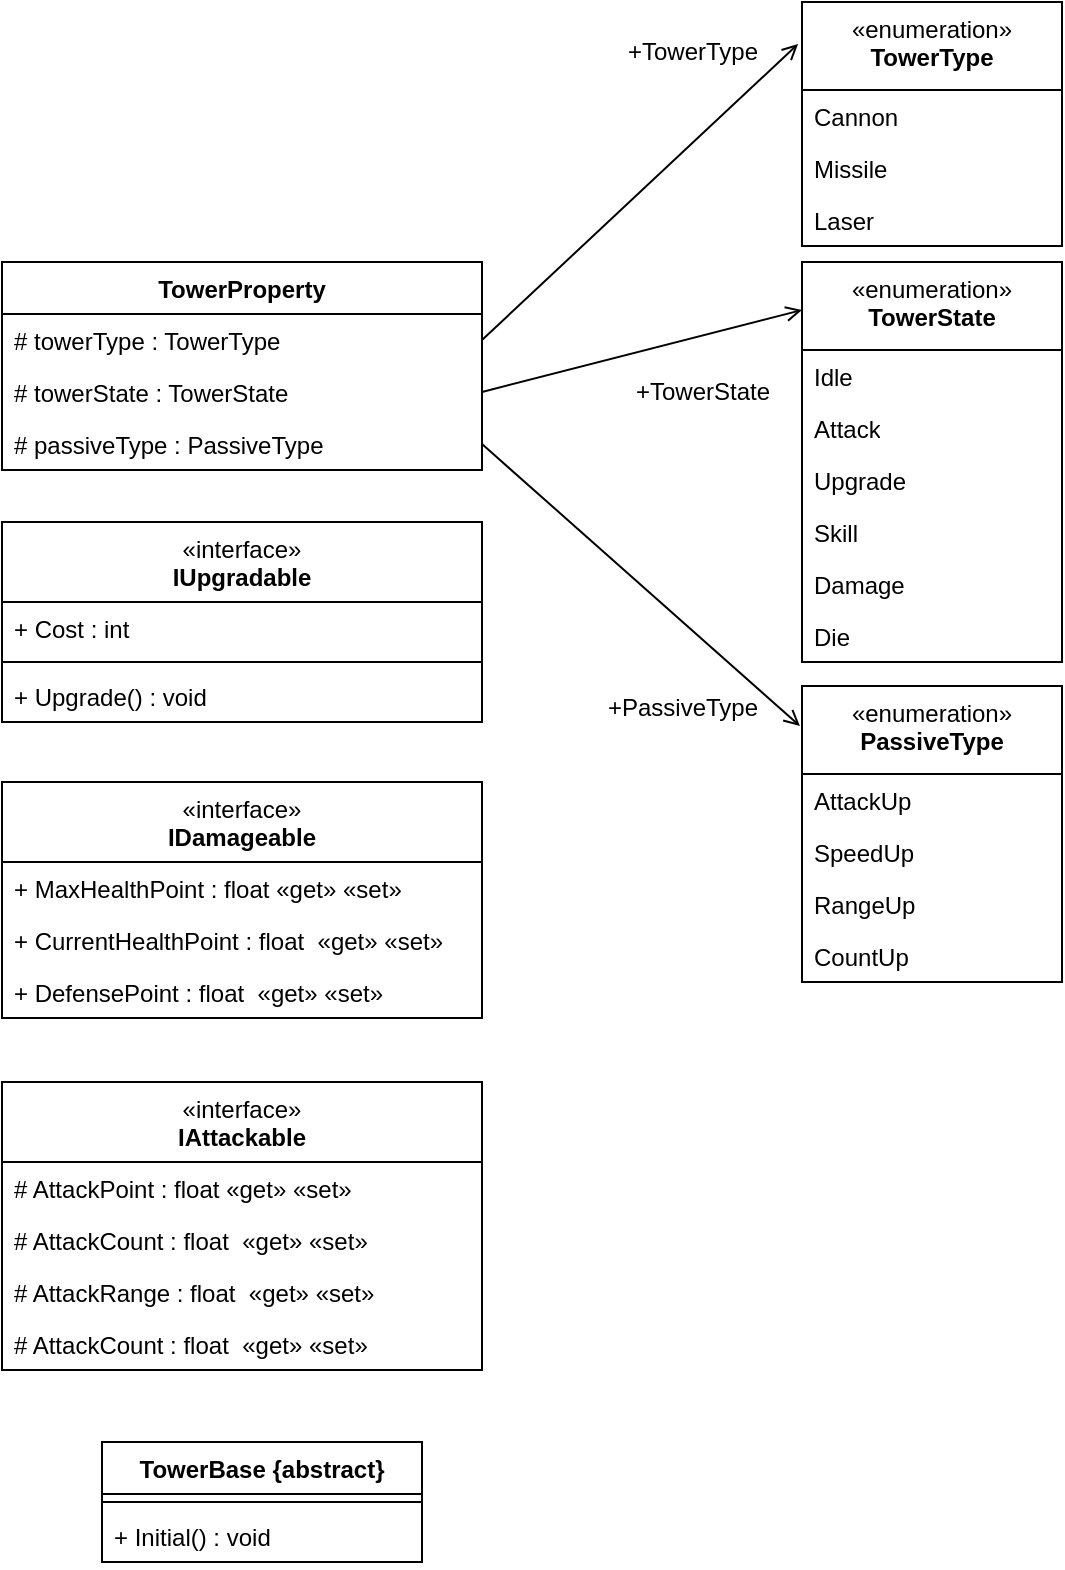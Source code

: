 <mxfile version="24.6.4" type="github" pages="2">
  <diagram name="Tower" id="NTge28NGuNQw6XO-5khq">
    <mxGraphModel dx="720" dy="745" grid="1" gridSize="10" guides="1" tooltips="1" connect="1" arrows="1" fold="1" page="1" pageScale="1" pageWidth="850" pageHeight="1100" math="0" shadow="0">
      <root>
        <mxCell id="0" />
        <mxCell id="1" parent="0" />
        <mxCell id="v_98Sc9UOjb4qa_GFAO6-1" value="TowerBase {abstract}" style="swimlane;fontStyle=1;align=center;verticalAlign=top;childLayout=stackLayout;horizontal=1;startSize=26;horizontalStack=0;resizeParent=1;resizeParentMax=0;resizeLast=0;collapsible=1;marginBottom=0;whiteSpace=wrap;html=1;" vertex="1" parent="1">
          <mxGeometry x="130" y="780" width="160" height="60" as="geometry" />
        </mxCell>
        <mxCell id="v_98Sc9UOjb4qa_GFAO6-3" value="" style="line;strokeWidth=1;fillColor=none;align=left;verticalAlign=middle;spacingTop=-1;spacingLeft=3;spacingRight=3;rotatable=0;labelPosition=right;points=[];portConstraint=eastwest;strokeColor=inherit;" vertex="1" parent="v_98Sc9UOjb4qa_GFAO6-1">
          <mxGeometry y="26" width="160" height="8" as="geometry" />
        </mxCell>
        <mxCell id="3E7BDvwOmJnpL0YmLOrF-4" value="+ Initial() : void" style="text;strokeColor=none;fillColor=none;align=left;verticalAlign=top;spacingLeft=4;spacingRight=4;overflow=hidden;rotatable=0;points=[[0,0.5],[1,0.5]];portConstraint=eastwest;whiteSpace=wrap;html=1;" vertex="1" parent="v_98Sc9UOjb4qa_GFAO6-1">
          <mxGeometry y="34" width="160" height="26" as="geometry" />
        </mxCell>
        <mxCell id="3E7BDvwOmJnpL0YmLOrF-9" value="TowerProperty" style="swimlane;fontStyle=1;align=center;verticalAlign=top;childLayout=stackLayout;horizontal=1;startSize=26;horizontalStack=0;resizeParent=1;resizeParentMax=0;resizeLast=0;collapsible=1;marginBottom=0;whiteSpace=wrap;html=1;" vertex="1" parent="1">
          <mxGeometry x="80" y="190" width="240" height="104" as="geometry" />
        </mxCell>
        <mxCell id="3E7BDvwOmJnpL0YmLOrF-10" value="# towerType : TowerType" style="text;strokeColor=none;fillColor=none;align=left;verticalAlign=top;spacingLeft=4;spacingRight=4;overflow=hidden;rotatable=0;points=[[0,0.5],[1,0.5]];portConstraint=eastwest;whiteSpace=wrap;html=1;" vertex="1" parent="3E7BDvwOmJnpL0YmLOrF-9">
          <mxGeometry y="26" width="240" height="26" as="geometry" />
        </mxCell>
        <mxCell id="3E7BDvwOmJnpL0YmLOrF-14" value="# towerState : TowerState" style="text;strokeColor=none;fillColor=none;align=left;verticalAlign=top;spacingLeft=4;spacingRight=4;overflow=hidden;rotatable=0;points=[[0,0.5],[1,0.5]];portConstraint=eastwest;whiteSpace=wrap;html=1;" vertex="1" parent="3E7BDvwOmJnpL0YmLOrF-9">
          <mxGeometry y="52" width="240" height="26" as="geometry" />
        </mxCell>
        <mxCell id="3E7BDvwOmJnpL0YmLOrF-15" value="# passiveType : PassiveType" style="text;strokeColor=none;fillColor=none;align=left;verticalAlign=top;spacingLeft=4;spacingRight=4;overflow=hidden;rotatable=0;points=[[0,0.5],[1,0.5]];portConstraint=eastwest;whiteSpace=wrap;html=1;" vertex="1" parent="3E7BDvwOmJnpL0YmLOrF-9">
          <mxGeometry y="78" width="240" height="26" as="geometry" />
        </mxCell>
        <mxCell id="3E7BDvwOmJnpL0YmLOrF-28" value="&lt;div&gt;&lt;div style=&quot;&quot;&gt;&lt;span style=&quot;background-color: initial; font-weight: 400;&quot;&gt;«interface&lt;/span&gt;&lt;span style=&quot;background-color: initial; font-weight: 400;&quot;&gt;»&lt;/span&gt;&lt;/div&gt;&lt;/div&gt;IDamageable" style="swimlane;fontStyle=1;align=center;verticalAlign=top;childLayout=stackLayout;horizontal=1;startSize=40;horizontalStack=0;resizeParent=1;resizeParentMax=0;resizeLast=0;collapsible=1;marginBottom=0;whiteSpace=wrap;html=1;" vertex="1" parent="1">
          <mxGeometry x="80" y="450" width="240" height="118" as="geometry" />
        </mxCell>
        <mxCell id="3E7BDvwOmJnpL0YmLOrF-29" value="+ MaxHealthPoint : float&amp;nbsp;&lt;span style=&quot;text-align: center;&quot;&gt;«&lt;/span&gt;get&lt;span style=&quot;text-align: center;&quot;&gt;»&lt;/span&gt;&amp;nbsp;&lt;span style=&quot;text-align: center;&quot;&gt;«&lt;/span&gt;set&lt;span style=&quot;text-align: center;&quot;&gt;»&lt;/span&gt;" style="text;strokeColor=none;fillColor=none;align=left;verticalAlign=top;spacingLeft=4;spacingRight=4;overflow=hidden;rotatable=0;points=[[0,0.5],[1,0.5]];portConstraint=eastwest;whiteSpace=wrap;html=1;" vertex="1" parent="3E7BDvwOmJnpL0YmLOrF-28">
          <mxGeometry y="40" width="240" height="26" as="geometry" />
        </mxCell>
        <mxCell id="3E7BDvwOmJnpL0YmLOrF-31" value="+ CurrentHealthPoint : float&amp;nbsp;&amp;nbsp;&lt;span style=&quot;text-align: center;&quot;&gt;«&lt;/span&gt;get&lt;span style=&quot;text-align: center;&quot;&gt;»&lt;/span&gt;&amp;nbsp;&lt;span style=&quot;text-align: center;&quot;&gt;«&lt;/span&gt;set&lt;span style=&quot;text-align: center;&quot;&gt;»&lt;/span&gt;" style="text;strokeColor=none;fillColor=none;align=left;verticalAlign=top;spacingLeft=4;spacingRight=4;overflow=hidden;rotatable=0;points=[[0,0.5],[1,0.5]];portConstraint=eastwest;whiteSpace=wrap;html=1;" vertex="1" parent="3E7BDvwOmJnpL0YmLOrF-28">
          <mxGeometry y="66" width="240" height="26" as="geometry" />
        </mxCell>
        <mxCell id="3E7BDvwOmJnpL0YmLOrF-30" value="+ DefensePoint : float&amp;nbsp;&amp;nbsp;&lt;span style=&quot;text-align: center;&quot;&gt;«&lt;/span&gt;get&lt;span style=&quot;text-align: center;&quot;&gt;»&lt;/span&gt;&amp;nbsp;&lt;span style=&quot;text-align: center;&quot;&gt;«&lt;/span&gt;set&lt;span style=&quot;text-align: center;&quot;&gt;»&lt;/span&gt;" style="text;strokeColor=none;fillColor=none;align=left;verticalAlign=top;spacingLeft=4;spacingRight=4;overflow=hidden;rotatable=0;points=[[0,0.5],[1,0.5]];portConstraint=eastwest;whiteSpace=wrap;html=1;" vertex="1" parent="3E7BDvwOmJnpL0YmLOrF-28">
          <mxGeometry y="92" width="240" height="26" as="geometry" />
        </mxCell>
        <mxCell id="3E7BDvwOmJnpL0YmLOrF-32" value="&lt;div style=&quot;text-align: left;&quot;&gt;&lt;span style=&quot;background-color: initial; font-weight: 400;&quot;&gt;«enumeration&lt;/span&gt;&lt;span style=&quot;background-color: initial; font-weight: 400;&quot;&gt;»&lt;br&gt;&lt;/span&gt;&lt;/div&gt;&lt;div style=&quot;&quot;&gt;&lt;span style=&quot;&quot;&gt;TowerType&lt;/span&gt;&lt;span style=&quot;background-color: initial; font-weight: 400;&quot;&gt;&lt;br&gt;&lt;/span&gt;&lt;/div&gt;" style="swimlane;fontStyle=1;align=center;verticalAlign=top;childLayout=stackLayout;horizontal=1;startSize=44;horizontalStack=0;resizeParent=1;resizeParentMax=0;resizeLast=0;collapsible=1;marginBottom=0;whiteSpace=wrap;html=1;" vertex="1" parent="1">
          <mxGeometry x="480" y="60" width="130" height="122" as="geometry" />
        </mxCell>
        <mxCell id="3E7BDvwOmJnpL0YmLOrF-33" value="Cannon" style="text;strokeColor=none;fillColor=none;align=left;verticalAlign=top;spacingLeft=4;spacingRight=4;overflow=hidden;rotatable=0;points=[[0,0.5],[1,0.5]];portConstraint=eastwest;whiteSpace=wrap;html=1;" vertex="1" parent="3E7BDvwOmJnpL0YmLOrF-32">
          <mxGeometry y="44" width="130" height="26" as="geometry" />
        </mxCell>
        <mxCell id="3E7BDvwOmJnpL0YmLOrF-34" value="Missile" style="text;strokeColor=none;fillColor=none;align=left;verticalAlign=top;spacingLeft=4;spacingRight=4;overflow=hidden;rotatable=0;points=[[0,0.5],[1,0.5]];portConstraint=eastwest;whiteSpace=wrap;html=1;" vertex="1" parent="3E7BDvwOmJnpL0YmLOrF-32">
          <mxGeometry y="70" width="130" height="26" as="geometry" />
        </mxCell>
        <mxCell id="3E7BDvwOmJnpL0YmLOrF-35" value="Laser" style="text;strokeColor=none;fillColor=none;align=left;verticalAlign=top;spacingLeft=4;spacingRight=4;overflow=hidden;rotatable=0;points=[[0,0.5],[1,0.5]];portConstraint=eastwest;whiteSpace=wrap;html=1;" vertex="1" parent="3E7BDvwOmJnpL0YmLOrF-32">
          <mxGeometry y="96" width="130" height="26" as="geometry" />
        </mxCell>
        <mxCell id="3E7BDvwOmJnpL0YmLOrF-36" value="&lt;div style=&quot;text-align: left;&quot;&gt;&lt;span style=&quot;background-color: initial; font-weight: 400;&quot;&gt;«enumeration&lt;/span&gt;&lt;span style=&quot;background-color: initial; font-weight: 400;&quot;&gt;»&lt;br&gt;&lt;/span&gt;&lt;/div&gt;&lt;div style=&quot;&quot;&gt;&lt;span style=&quot;&quot;&gt;TowerState&lt;/span&gt;&lt;span style=&quot;background-color: initial; font-weight: 400;&quot;&gt;&lt;br&gt;&lt;/span&gt;&lt;/div&gt;" style="swimlane;fontStyle=1;align=center;verticalAlign=top;childLayout=stackLayout;horizontal=1;startSize=44;horizontalStack=0;resizeParent=1;resizeParentMax=0;resizeLast=0;collapsible=1;marginBottom=0;whiteSpace=wrap;html=1;" vertex="1" parent="1">
          <mxGeometry x="480" y="190" width="130" height="200" as="geometry" />
        </mxCell>
        <mxCell id="3E7BDvwOmJnpL0YmLOrF-41" value="Idle" style="text;strokeColor=none;fillColor=none;align=left;verticalAlign=top;spacingLeft=4;spacingRight=4;overflow=hidden;rotatable=0;points=[[0,0.5],[1,0.5]];portConstraint=eastwest;whiteSpace=wrap;html=1;" vertex="1" parent="3E7BDvwOmJnpL0YmLOrF-36">
          <mxGeometry y="44" width="130" height="26" as="geometry" />
        </mxCell>
        <mxCell id="3E7BDvwOmJnpL0YmLOrF-39" value="Attack" style="text;strokeColor=none;fillColor=none;align=left;verticalAlign=top;spacingLeft=4;spacingRight=4;overflow=hidden;rotatable=0;points=[[0,0.5],[1,0.5]];portConstraint=eastwest;whiteSpace=wrap;html=1;" vertex="1" parent="3E7BDvwOmJnpL0YmLOrF-36">
          <mxGeometry y="70" width="130" height="26" as="geometry" />
        </mxCell>
        <mxCell id="3E7BDvwOmJnpL0YmLOrF-38" value="Upgrade" style="text;strokeColor=none;fillColor=none;align=left;verticalAlign=top;spacingLeft=4;spacingRight=4;overflow=hidden;rotatable=0;points=[[0,0.5],[1,0.5]];portConstraint=eastwest;whiteSpace=wrap;html=1;" vertex="1" parent="3E7BDvwOmJnpL0YmLOrF-36">
          <mxGeometry y="96" width="130" height="26" as="geometry" />
        </mxCell>
        <mxCell id="3E7BDvwOmJnpL0YmLOrF-37" value="Skill" style="text;strokeColor=none;fillColor=none;align=left;verticalAlign=top;spacingLeft=4;spacingRight=4;overflow=hidden;rotatable=0;points=[[0,0.5],[1,0.5]];portConstraint=eastwest;whiteSpace=wrap;html=1;" vertex="1" parent="3E7BDvwOmJnpL0YmLOrF-36">
          <mxGeometry y="122" width="130" height="26" as="geometry" />
        </mxCell>
        <mxCell id="3E7BDvwOmJnpL0YmLOrF-47" value="Damage" style="text;strokeColor=none;fillColor=none;align=left;verticalAlign=top;spacingLeft=4;spacingRight=4;overflow=hidden;rotatable=0;points=[[0,0.5],[1,0.5]];portConstraint=eastwest;whiteSpace=wrap;html=1;" vertex="1" parent="3E7BDvwOmJnpL0YmLOrF-36">
          <mxGeometry y="148" width="130" height="26" as="geometry" />
        </mxCell>
        <mxCell id="3E7BDvwOmJnpL0YmLOrF-48" value="Die" style="text;strokeColor=none;fillColor=none;align=left;verticalAlign=top;spacingLeft=4;spacingRight=4;overflow=hidden;rotatable=0;points=[[0,0.5],[1,0.5]];portConstraint=eastwest;whiteSpace=wrap;html=1;" vertex="1" parent="3E7BDvwOmJnpL0YmLOrF-36">
          <mxGeometry y="174" width="130" height="26" as="geometry" />
        </mxCell>
        <mxCell id="3E7BDvwOmJnpL0YmLOrF-42" value="&lt;div style=&quot;text-align: left;&quot;&gt;&lt;span style=&quot;background-color: initial; font-weight: 400;&quot;&gt;«enumeration&lt;/span&gt;&lt;span style=&quot;background-color: initial; font-weight: 400;&quot;&gt;»&lt;br&gt;&lt;/span&gt;&lt;/div&gt;&lt;div style=&quot;&quot;&gt;&lt;span style=&quot;&quot;&gt;PassiveType&lt;/span&gt;&lt;span style=&quot;background-color: initial; font-weight: 400;&quot;&gt;&lt;br&gt;&lt;/span&gt;&lt;/div&gt;" style="swimlane;fontStyle=1;align=center;verticalAlign=top;childLayout=stackLayout;horizontal=1;startSize=44;horizontalStack=0;resizeParent=1;resizeParentMax=0;resizeLast=0;collapsible=1;marginBottom=0;whiteSpace=wrap;html=1;" vertex="1" parent="1">
          <mxGeometry x="480" y="402" width="130" height="148" as="geometry" />
        </mxCell>
        <mxCell id="3E7BDvwOmJnpL0YmLOrF-43" value="AttackUp" style="text;strokeColor=none;fillColor=none;align=left;verticalAlign=top;spacingLeft=4;spacingRight=4;overflow=hidden;rotatable=0;points=[[0,0.5],[1,0.5]];portConstraint=eastwest;whiteSpace=wrap;html=1;" vertex="1" parent="3E7BDvwOmJnpL0YmLOrF-42">
          <mxGeometry y="44" width="130" height="26" as="geometry" />
        </mxCell>
        <mxCell id="3E7BDvwOmJnpL0YmLOrF-44" value="SpeedUp" style="text;strokeColor=none;fillColor=none;align=left;verticalAlign=top;spacingLeft=4;spacingRight=4;overflow=hidden;rotatable=0;points=[[0,0.5],[1,0.5]];portConstraint=eastwest;whiteSpace=wrap;html=1;" vertex="1" parent="3E7BDvwOmJnpL0YmLOrF-42">
          <mxGeometry y="70" width="130" height="26" as="geometry" />
        </mxCell>
        <mxCell id="3E7BDvwOmJnpL0YmLOrF-45" value="RangeUp" style="text;strokeColor=none;fillColor=none;align=left;verticalAlign=top;spacingLeft=4;spacingRight=4;overflow=hidden;rotatable=0;points=[[0,0.5],[1,0.5]];portConstraint=eastwest;whiteSpace=wrap;html=1;" vertex="1" parent="3E7BDvwOmJnpL0YmLOrF-42">
          <mxGeometry y="96" width="130" height="26" as="geometry" />
        </mxCell>
        <mxCell id="3E7BDvwOmJnpL0YmLOrF-46" value="CountUp" style="text;strokeColor=none;fillColor=none;align=left;verticalAlign=top;spacingLeft=4;spacingRight=4;overflow=hidden;rotatable=0;points=[[0,0.5],[1,0.5]];portConstraint=eastwest;whiteSpace=wrap;html=1;" vertex="1" parent="3E7BDvwOmJnpL0YmLOrF-42">
          <mxGeometry y="122" width="130" height="26" as="geometry" />
        </mxCell>
        <mxCell id="3E7BDvwOmJnpL0YmLOrF-52" style="rounded=0;orthogonalLoop=1;jettySize=auto;html=1;entryX=-0.015;entryY=0.172;entryDx=0;entryDy=0;exitX=1;exitY=0.5;exitDx=0;exitDy=0;entryPerimeter=0;endArrow=open;endFill=0;" edge="1" parent="1" source="3E7BDvwOmJnpL0YmLOrF-10" target="3E7BDvwOmJnpL0YmLOrF-32">
          <mxGeometry relative="1" as="geometry" />
        </mxCell>
        <mxCell id="3E7BDvwOmJnpL0YmLOrF-53" style="rounded=0;orthogonalLoop=1;jettySize=auto;html=1;entryX=0;entryY=0.12;entryDx=0;entryDy=0;exitX=1;exitY=0.5;exitDx=0;exitDy=0;entryPerimeter=0;endArrow=open;endFill=0;" edge="1" parent="1" source="3E7BDvwOmJnpL0YmLOrF-14" target="3E7BDvwOmJnpL0YmLOrF-36">
          <mxGeometry relative="1" as="geometry" />
        </mxCell>
        <mxCell id="3E7BDvwOmJnpL0YmLOrF-56" style="rounded=0;orthogonalLoop=1;jettySize=auto;html=1;exitX=1;exitY=0.5;exitDx=0;exitDy=0;entryX=-0.008;entryY=0.135;entryDx=0;entryDy=0;entryPerimeter=0;endArrow=open;endFill=0;" edge="1" parent="1" source="3E7BDvwOmJnpL0YmLOrF-15" target="3E7BDvwOmJnpL0YmLOrF-42">
          <mxGeometry relative="1" as="geometry" />
        </mxCell>
        <mxCell id="3E7BDvwOmJnpL0YmLOrF-57" value="+TowerType" style="text;html=1;align=center;verticalAlign=middle;resizable=0;points=[];autosize=1;strokeColor=none;fillColor=none;" vertex="1" parent="1">
          <mxGeometry x="380" y="70" width="90" height="30" as="geometry" />
        </mxCell>
        <mxCell id="3E7BDvwOmJnpL0YmLOrF-58" value="+TowerState" style="text;html=1;align=center;verticalAlign=middle;resizable=0;points=[];autosize=1;strokeColor=none;fillColor=none;" vertex="1" parent="1">
          <mxGeometry x="385" y="240" width="90" height="30" as="geometry" />
        </mxCell>
        <mxCell id="3E7BDvwOmJnpL0YmLOrF-59" value="+PassiveType" style="text;html=1;align=center;verticalAlign=middle;resizable=0;points=[];autosize=1;strokeColor=none;fillColor=none;" vertex="1" parent="1">
          <mxGeometry x="370" y="398" width="100" height="30" as="geometry" />
        </mxCell>
        <mxCell id="3E7BDvwOmJnpL0YmLOrF-60" value="&lt;div&gt;&lt;div style=&quot;&quot;&gt;&lt;span style=&quot;background-color: initial; font-weight: 400;&quot;&gt;«interface&lt;/span&gt;&lt;span style=&quot;background-color: initial; font-weight: 400;&quot;&gt;»&lt;/span&gt;&lt;/div&gt;&lt;/div&gt;IAttackable" style="swimlane;fontStyle=1;align=center;verticalAlign=top;childLayout=stackLayout;horizontal=1;startSize=40;horizontalStack=0;resizeParent=1;resizeParentMax=0;resizeLast=0;collapsible=1;marginBottom=0;whiteSpace=wrap;html=1;" vertex="1" parent="1">
          <mxGeometry x="80" y="600" width="240" height="144" as="geometry" />
        </mxCell>
        <mxCell id="3E7BDvwOmJnpL0YmLOrF-61" value="# AttackPoint : float&amp;nbsp;&lt;span style=&quot;text-align: center;&quot;&gt;«&lt;/span&gt;get&lt;span style=&quot;text-align: center;&quot;&gt;»&lt;/span&gt;&amp;nbsp;&lt;span style=&quot;text-align: center;&quot;&gt;«&lt;/span&gt;set&lt;span style=&quot;text-align: center;&quot;&gt;»&lt;/span&gt;" style="text;strokeColor=none;fillColor=none;align=left;verticalAlign=top;spacingLeft=4;spacingRight=4;overflow=hidden;rotatable=0;points=[[0,0.5],[1,0.5]];portConstraint=eastwest;whiteSpace=wrap;html=1;" vertex="1" parent="3E7BDvwOmJnpL0YmLOrF-60">
          <mxGeometry y="40" width="240" height="26" as="geometry" />
        </mxCell>
        <mxCell id="3E7BDvwOmJnpL0YmLOrF-62" value="# AttackCount : float&amp;nbsp;&amp;nbsp;&lt;span style=&quot;text-align: center;&quot;&gt;«&lt;/span&gt;get&lt;span style=&quot;text-align: center;&quot;&gt;»&lt;/span&gt;&amp;nbsp;&lt;span style=&quot;text-align: center;&quot;&gt;«&lt;/span&gt;set&lt;span style=&quot;text-align: center;&quot;&gt;»&lt;/span&gt;" style="text;strokeColor=none;fillColor=none;align=left;verticalAlign=top;spacingLeft=4;spacingRight=4;overflow=hidden;rotatable=0;points=[[0,0.5],[1,0.5]];portConstraint=eastwest;whiteSpace=wrap;html=1;" vertex="1" parent="3E7BDvwOmJnpL0YmLOrF-60">
          <mxGeometry y="66" width="240" height="26" as="geometry" />
        </mxCell>
        <mxCell id="3E7BDvwOmJnpL0YmLOrF-63" value="# AttackRange : float&amp;nbsp;&amp;nbsp;&lt;span style=&quot;text-align: center;&quot;&gt;«&lt;/span&gt;get&lt;span style=&quot;text-align: center;&quot;&gt;»&lt;/span&gt;&amp;nbsp;&lt;span style=&quot;text-align: center;&quot;&gt;«&lt;/span&gt;set&lt;span style=&quot;text-align: center;&quot;&gt;»&lt;/span&gt;" style="text;strokeColor=none;fillColor=none;align=left;verticalAlign=top;spacingLeft=4;spacingRight=4;overflow=hidden;rotatable=0;points=[[0,0.5],[1,0.5]];portConstraint=eastwest;whiteSpace=wrap;html=1;" vertex="1" parent="3E7BDvwOmJnpL0YmLOrF-60">
          <mxGeometry y="92" width="240" height="26" as="geometry" />
        </mxCell>
        <mxCell id="3E7BDvwOmJnpL0YmLOrF-64" value="# AttackCount : float&amp;nbsp;&amp;nbsp;&lt;span style=&quot;text-align: center;&quot;&gt;«&lt;/span&gt;get&lt;span style=&quot;text-align: center;&quot;&gt;»&lt;/span&gt;&amp;nbsp;&lt;span style=&quot;text-align: center;&quot;&gt;«&lt;/span&gt;set&lt;span style=&quot;text-align: center;&quot;&gt;»&lt;/span&gt;" style="text;strokeColor=none;fillColor=none;align=left;verticalAlign=top;spacingLeft=4;spacingRight=4;overflow=hidden;rotatable=0;points=[[0,0.5],[1,0.5]];portConstraint=eastwest;whiteSpace=wrap;html=1;" vertex="1" parent="3E7BDvwOmJnpL0YmLOrF-60">
          <mxGeometry y="118" width="240" height="26" as="geometry" />
        </mxCell>
        <mxCell id="3E7BDvwOmJnpL0YmLOrF-65" value="&lt;div&gt;&lt;div style=&quot;&quot;&gt;&lt;span style=&quot;background-color: initial; font-weight: 400;&quot;&gt;«interface&lt;/span&gt;&lt;span style=&quot;background-color: initial; font-weight: 400;&quot;&gt;»&lt;/span&gt;&lt;/div&gt;&lt;/div&gt;IUpgradable" style="swimlane;fontStyle=1;align=center;verticalAlign=top;childLayout=stackLayout;horizontal=1;startSize=40;horizontalStack=0;resizeParent=1;resizeParentMax=0;resizeLast=0;collapsible=1;marginBottom=0;whiteSpace=wrap;html=1;" vertex="1" parent="1">
          <mxGeometry x="80" y="320" width="240" height="100" as="geometry" />
        </mxCell>
        <mxCell id="3E7BDvwOmJnpL0YmLOrF-66" value="+ Cost : int" style="text;strokeColor=none;fillColor=none;align=left;verticalAlign=top;spacingLeft=4;spacingRight=4;overflow=hidden;rotatable=0;points=[[0,0.5],[1,0.5]];portConstraint=eastwest;whiteSpace=wrap;html=1;" vertex="1" parent="3E7BDvwOmJnpL0YmLOrF-65">
          <mxGeometry y="40" width="240" height="26" as="geometry" />
        </mxCell>
        <mxCell id="3E7BDvwOmJnpL0YmLOrF-75" value="" style="line;strokeWidth=1;fillColor=none;align=left;verticalAlign=middle;spacingTop=-1;spacingLeft=3;spacingRight=3;rotatable=0;labelPosition=right;points=[];portConstraint=eastwest;strokeColor=inherit;" vertex="1" parent="3E7BDvwOmJnpL0YmLOrF-65">
          <mxGeometry y="66" width="240" height="8" as="geometry" />
        </mxCell>
        <mxCell id="3E7BDvwOmJnpL0YmLOrF-72" value="+ Upgrade() : void" style="text;strokeColor=none;fillColor=none;align=left;verticalAlign=top;spacingLeft=4;spacingRight=4;overflow=hidden;rotatable=0;points=[[0,0.5],[1,0.5]];portConstraint=eastwest;whiteSpace=wrap;html=1;" vertex="1" parent="3E7BDvwOmJnpL0YmLOrF-65">
          <mxGeometry y="74" width="240" height="26" as="geometry" />
        </mxCell>
      </root>
    </mxGraphModel>
  </diagram>
  <diagram id="yZvlM-4Lmb9a_-SZngDU" name="Page-2">
    <mxGraphModel grid="1" page="1" gridSize="10" guides="1" tooltips="1" connect="1" arrows="1" fold="1" pageScale="1" pageWidth="850" pageHeight="1100" math="0" shadow="0">
      <root>
        <mxCell id="0" />
        <mxCell id="1" parent="0" />
      </root>
    </mxGraphModel>
  </diagram>
</mxfile>
